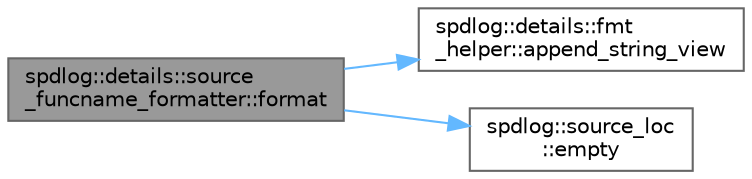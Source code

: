 digraph "spdlog::details::source_funcname_formatter::format"
{
 // LATEX_PDF_SIZE
  bgcolor="transparent";
  edge [fontname=Helvetica,fontsize=10,labelfontname=Helvetica,labelfontsize=10];
  node [fontname=Helvetica,fontsize=10,shape=box,height=0.2,width=0.4];
  rankdir="LR";
  Node1 [id="Node000001",label="spdlog::details::source\l_funcname_formatter::format",height=0.2,width=0.4,color="gray40", fillcolor="grey60", style="filled", fontcolor="black",tooltip=" "];
  Node1 -> Node2 [id="edge3_Node000001_Node000002",color="steelblue1",style="solid",tooltip=" "];
  Node2 [id="Node000002",label="spdlog::details::fmt\l_helper::append_string_view",height=0.2,width=0.4,color="grey40", fillcolor="white", style="filled",URL="$namespacespdlog_1_1details_1_1fmt__helper.html#aa88d653712f3bbf2cef2b3c490752955",tooltip=" "];
  Node1 -> Node3 [id="edge4_Node000001_Node000003",color="steelblue1",style="solid",tooltip=" "];
  Node3 [id="Node000003",label="spdlog::source_loc\l::empty",height=0.2,width=0.4,color="grey40", fillcolor="white", style="filled",URL="$structspdlog_1_1source__loc.html#a87cedeee3cb80521f33c3cf86651ae96",tooltip=" "];
}

